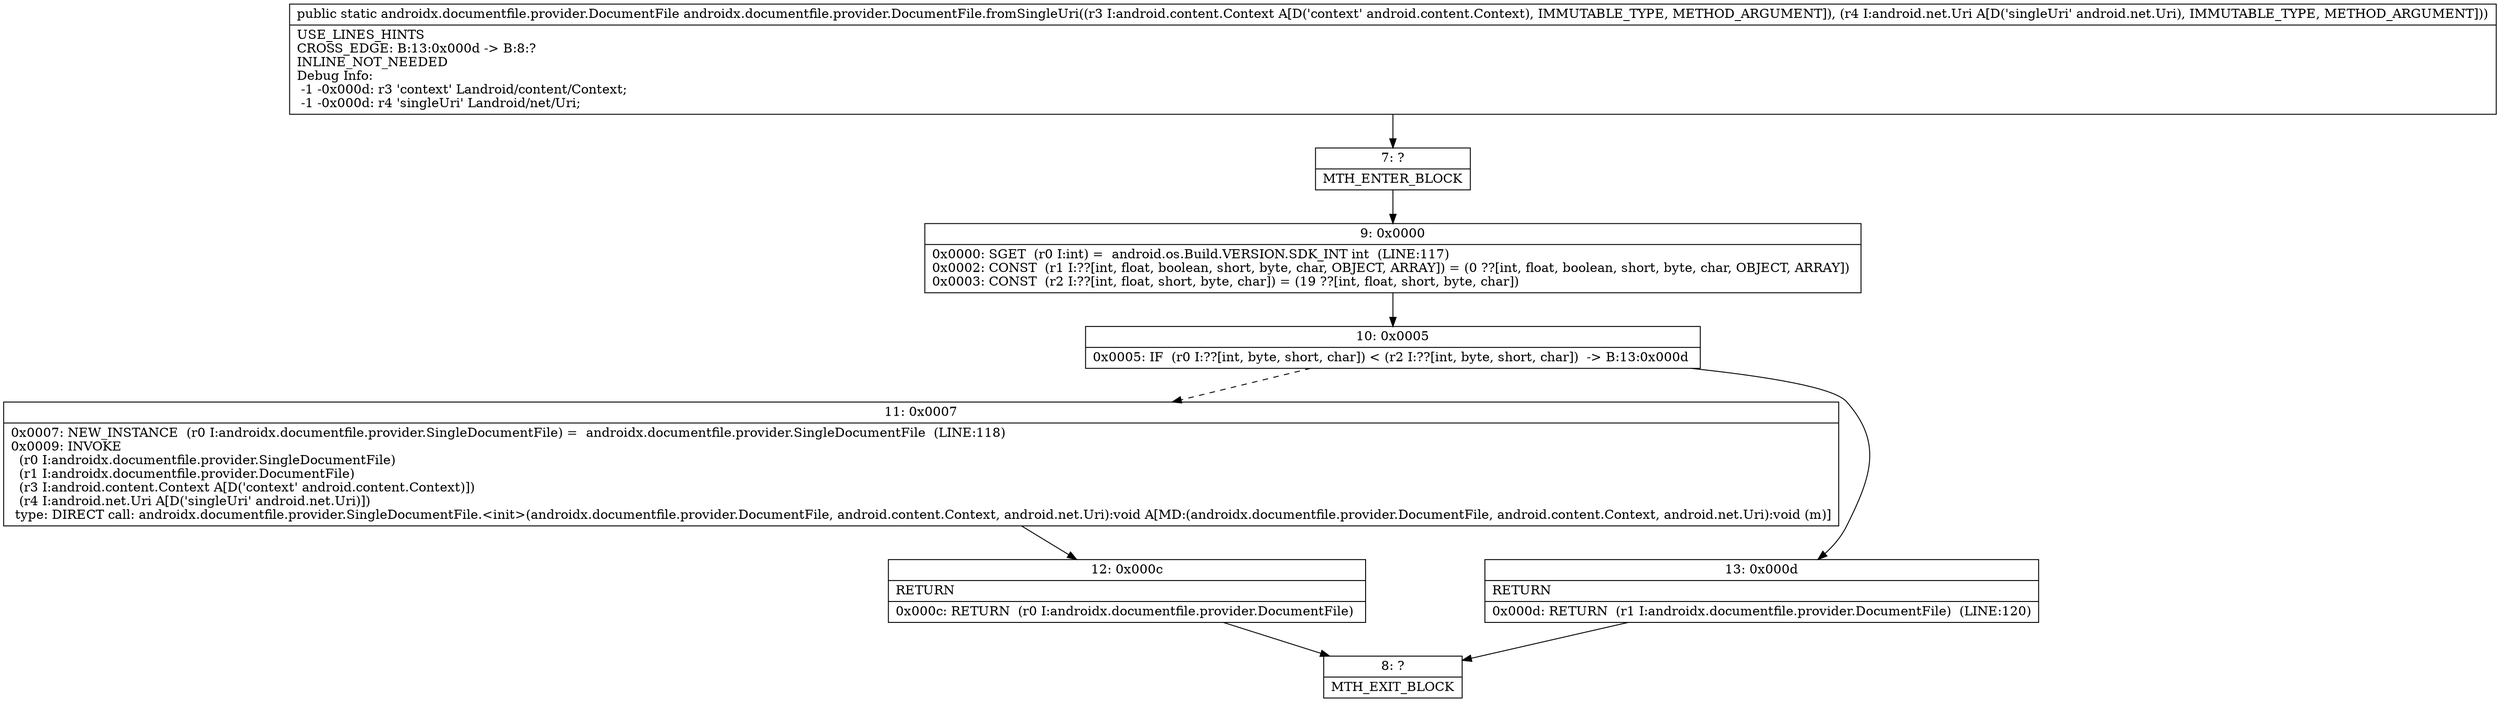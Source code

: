 digraph "CFG forandroidx.documentfile.provider.DocumentFile.fromSingleUri(Landroid\/content\/Context;Landroid\/net\/Uri;)Landroidx\/documentfile\/provider\/DocumentFile;" {
Node_7 [shape=record,label="{7\:\ ?|MTH_ENTER_BLOCK\l}"];
Node_9 [shape=record,label="{9\:\ 0x0000|0x0000: SGET  (r0 I:int) =  android.os.Build.VERSION.SDK_INT int  (LINE:117)\l0x0002: CONST  (r1 I:??[int, float, boolean, short, byte, char, OBJECT, ARRAY]) = (0 ??[int, float, boolean, short, byte, char, OBJECT, ARRAY]) \l0x0003: CONST  (r2 I:??[int, float, short, byte, char]) = (19 ??[int, float, short, byte, char]) \l}"];
Node_10 [shape=record,label="{10\:\ 0x0005|0x0005: IF  (r0 I:??[int, byte, short, char]) \< (r2 I:??[int, byte, short, char])  \-\> B:13:0x000d \l}"];
Node_11 [shape=record,label="{11\:\ 0x0007|0x0007: NEW_INSTANCE  (r0 I:androidx.documentfile.provider.SingleDocumentFile) =  androidx.documentfile.provider.SingleDocumentFile  (LINE:118)\l0x0009: INVOKE  \l  (r0 I:androidx.documentfile.provider.SingleDocumentFile)\l  (r1 I:androidx.documentfile.provider.DocumentFile)\l  (r3 I:android.content.Context A[D('context' android.content.Context)])\l  (r4 I:android.net.Uri A[D('singleUri' android.net.Uri)])\l type: DIRECT call: androidx.documentfile.provider.SingleDocumentFile.\<init\>(androidx.documentfile.provider.DocumentFile, android.content.Context, android.net.Uri):void A[MD:(androidx.documentfile.provider.DocumentFile, android.content.Context, android.net.Uri):void (m)]\l}"];
Node_12 [shape=record,label="{12\:\ 0x000c|RETURN\l|0x000c: RETURN  (r0 I:androidx.documentfile.provider.DocumentFile) \l}"];
Node_8 [shape=record,label="{8\:\ ?|MTH_EXIT_BLOCK\l}"];
Node_13 [shape=record,label="{13\:\ 0x000d|RETURN\l|0x000d: RETURN  (r1 I:androidx.documentfile.provider.DocumentFile)  (LINE:120)\l}"];
MethodNode[shape=record,label="{public static androidx.documentfile.provider.DocumentFile androidx.documentfile.provider.DocumentFile.fromSingleUri((r3 I:android.content.Context A[D('context' android.content.Context), IMMUTABLE_TYPE, METHOD_ARGUMENT]), (r4 I:android.net.Uri A[D('singleUri' android.net.Uri), IMMUTABLE_TYPE, METHOD_ARGUMENT]))  | USE_LINES_HINTS\lCROSS_EDGE: B:13:0x000d \-\> B:8:?\lINLINE_NOT_NEEDED\lDebug Info:\l  \-1 \-0x000d: r3 'context' Landroid\/content\/Context;\l  \-1 \-0x000d: r4 'singleUri' Landroid\/net\/Uri;\l}"];
MethodNode -> Node_7;Node_7 -> Node_9;
Node_9 -> Node_10;
Node_10 -> Node_11[style=dashed];
Node_10 -> Node_13;
Node_11 -> Node_12;
Node_12 -> Node_8;
Node_13 -> Node_8;
}

